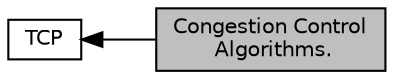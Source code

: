 digraph "Congestion Control Algorithms."
{
  edge [fontname="Helvetica",fontsize="10",labelfontname="Helvetica",labelfontsize="10"];
  node [fontname="Helvetica",fontsize="10",shape=box];
  rankdir=LR;
  Node2 [label="TCP",height=0.2,width=0.4,color="black", fillcolor="white", style="filled",URL="$group__tcp.html",tooltip="This is an implementation of various Transmission Control Protocol flavors."];
  Node1 [label="Congestion Control\l Algorithms.",height=0.2,width=0.4,color="black", fillcolor="grey75", style="filled", fontcolor="black",tooltip="The various congestion control algorithms, also known as \"TCP flavors\"."];
  Node2->Node1 [shape=plaintext, dir="back", style="solid"];
}
